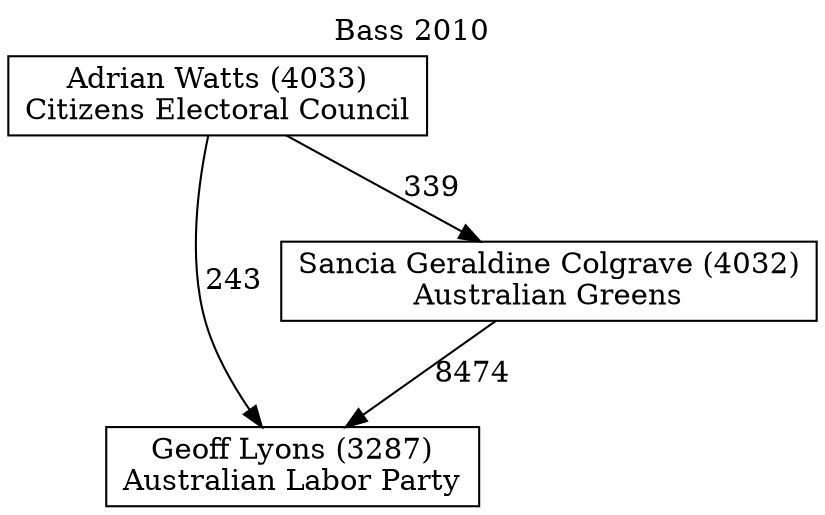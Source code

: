 // House preference flow
digraph "Geoff Lyons (3287)_Bass_2010" {
	graph [label="Bass 2010" labelloc=t mclimit=10]
	node [shape=box]
	"Geoff Lyons (3287)" [label="Geoff Lyons (3287)
Australian Labor Party"]
	"Sancia Geraldine Colgrave (4032)" [label="Sancia Geraldine Colgrave (4032)
Australian Greens"]
	"Adrian Watts (4033)" [label="Adrian Watts (4033)
Citizens Electoral Council"]
	"Sancia Geraldine Colgrave (4032)" -> "Geoff Lyons (3287)" [label=8474]
	"Adrian Watts (4033)" -> "Sancia Geraldine Colgrave (4032)" [label=339]
	"Adrian Watts (4033)" -> "Geoff Lyons (3287)" [label=243]
}
